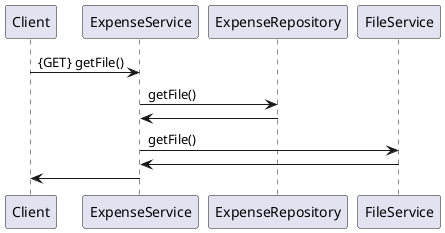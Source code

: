 @startuml
Client->ExpenseService:{GET} getFile()
ExpenseService->ExpenseRepository:getFile()
ExpenseRepository->ExpenseService
ExpenseService->FileService:getFile()
FileService->ExpenseService
ExpenseService->Client
@enduml
